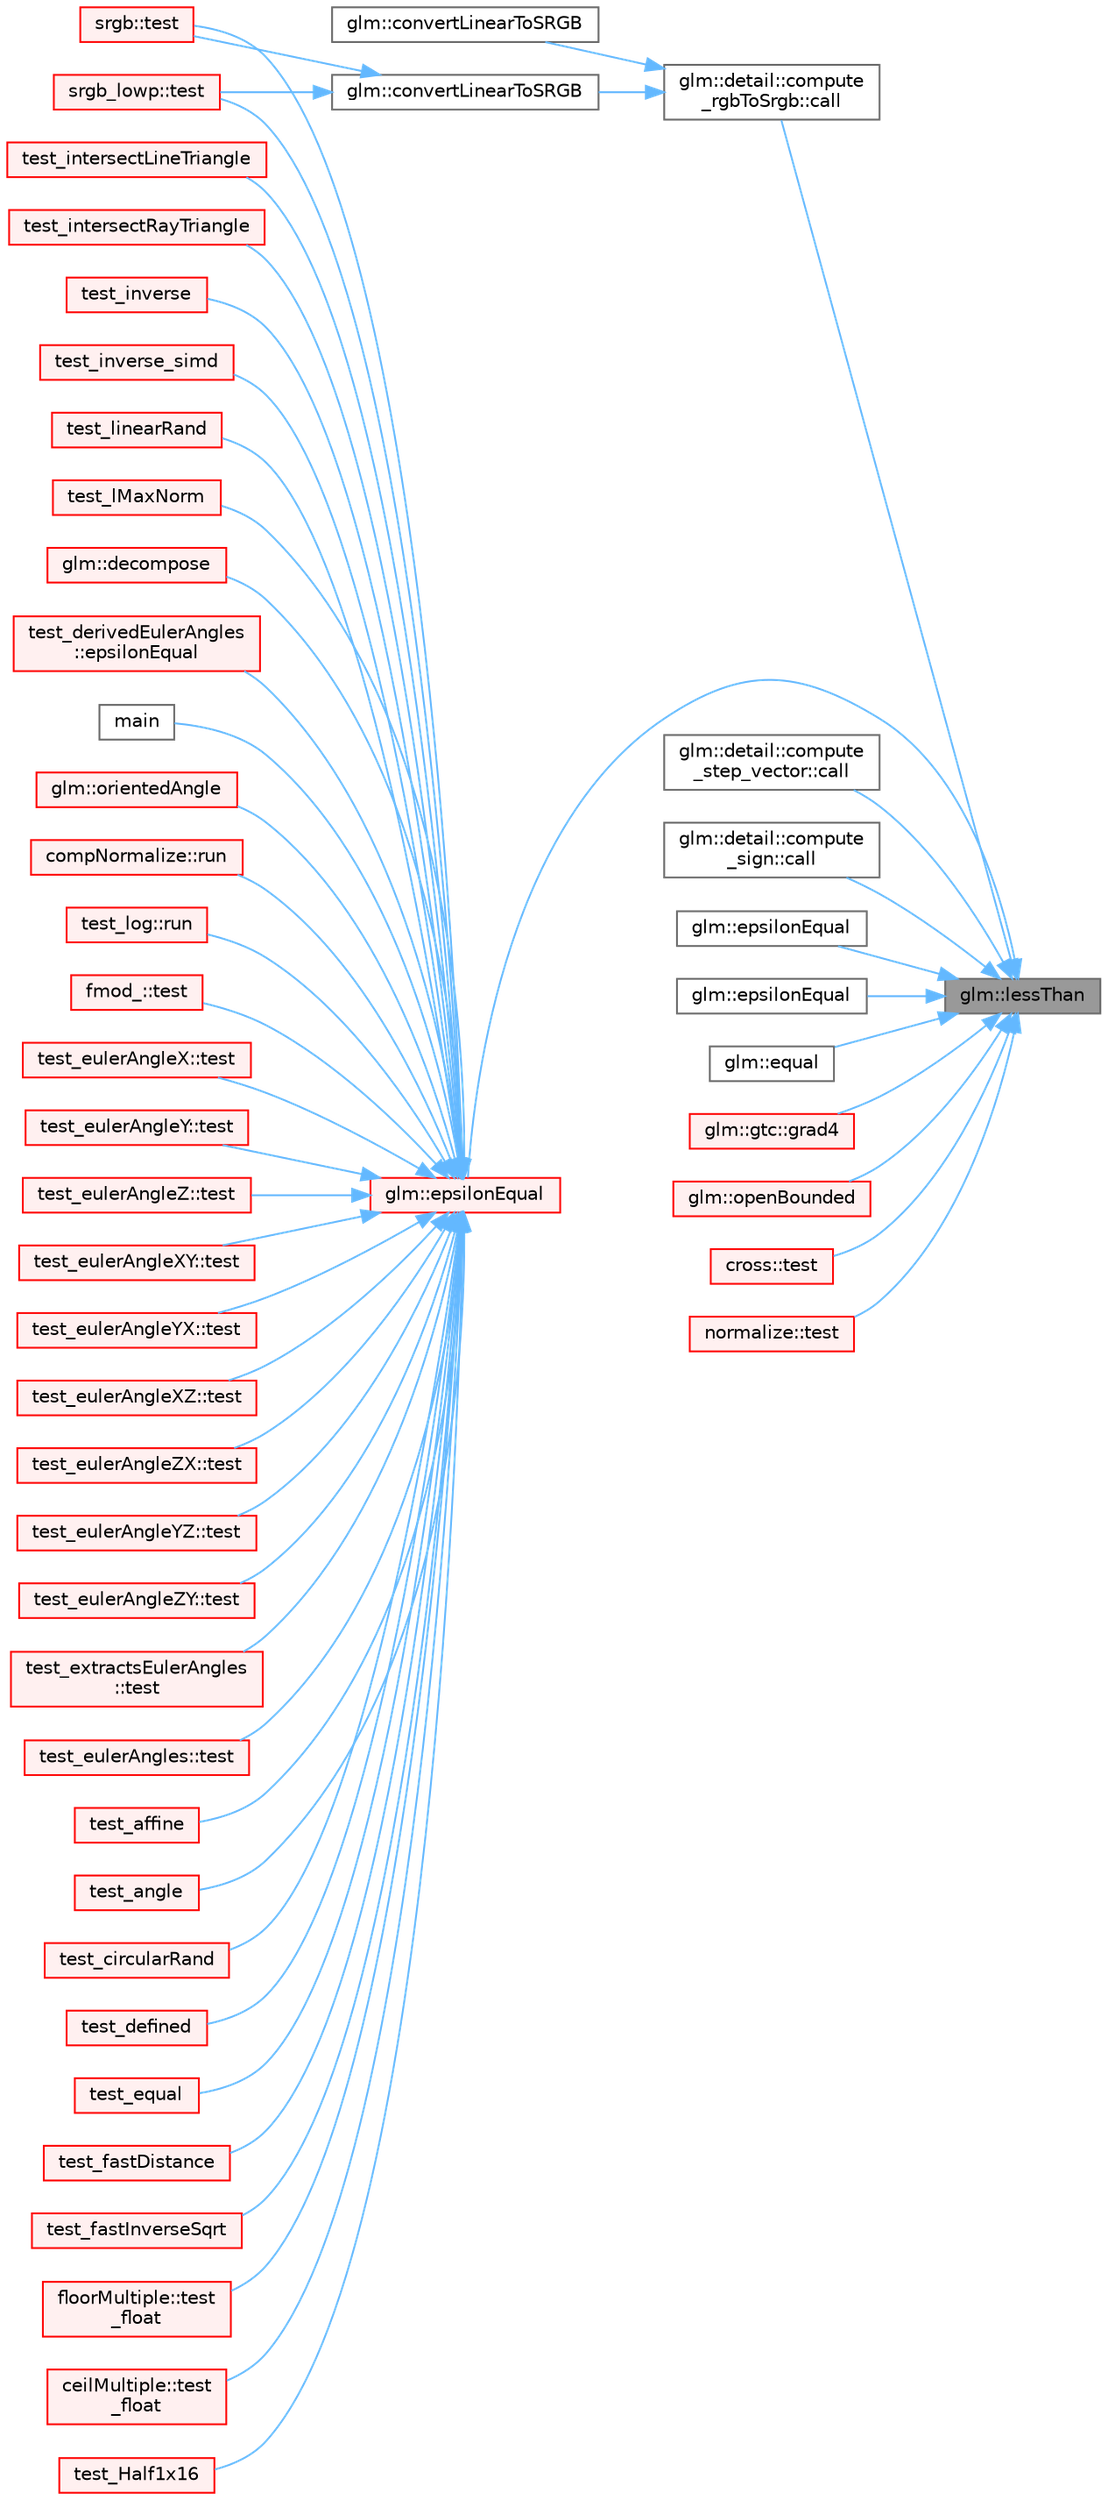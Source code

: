 digraph "glm::lessThan"
{
 // LATEX_PDF_SIZE
  bgcolor="transparent";
  edge [fontname=Helvetica,fontsize=10,labelfontname=Helvetica,labelfontsize=10];
  node [fontname=Helvetica,fontsize=10,shape=box,height=0.2,width=0.4];
  rankdir="RL";
  Node1 [id="Node000001",label="glm::lessThan",height=0.2,width=0.4,color="gray40", fillcolor="grey60", style="filled", fontcolor="black",tooltip=" "];
  Node1 -> Node2 [id="edge103_Node000001_Node000002",dir="back",color="steelblue1",style="solid",tooltip=" "];
  Node2 [id="Node000002",label="glm::detail::compute\l_rgbToSrgb::call",height=0.2,width=0.4,color="grey40", fillcolor="white", style="filled",URL="$structglm_1_1detail_1_1compute__rgb_to_srgb.html#afdd0ede6e9033fbb7bea07bd2291c0d5",tooltip=" "];
  Node2 -> Node3 [id="edge104_Node000002_Node000003",dir="back",color="steelblue1",style="solid",tooltip=" "];
  Node3 [id="Node000003",label="glm::convertLinearToSRGB",height=0.2,width=0.4,color="grey40", fillcolor="white", style="filled",URL="$group__gtc__color__space.html#ga12a34c560bb2db262bd02605d99aa512",tooltip=" "];
  Node3 -> Node4 [id="edge105_Node000003_Node000004",dir="back",color="steelblue1",style="solid",tooltip=" "];
  Node4 [id="Node000004",label="srgb::test",height=0.2,width=0.4,color="red", fillcolor="#FFF0F0", style="filled",URL="$namespacesrgb.html#a4e0b1bbf06b627d0d497aad862b7ae31",tooltip=" "];
  Node3 -> Node6 [id="edge106_Node000003_Node000006",dir="back",color="steelblue1",style="solid",tooltip=" "];
  Node6 [id="Node000006",label="srgb_lowp::test",height=0.2,width=0.4,color="red", fillcolor="#FFF0F0", style="filled",URL="$namespacesrgb__lowp.html#afce906cc4ffbbe3aed3ae262f6e24b50",tooltip=" "];
  Node2 -> Node7 [id="edge107_Node000002_Node000007",dir="back",color="steelblue1",style="solid",tooltip=" "];
  Node7 [id="Node000007",label="glm::convertLinearToSRGB",height=0.2,width=0.4,color="grey40", fillcolor="white", style="filled",URL="$group__gtc__color__space.html#gad83b66b8bbc0f9f1436ed49decc40bb7",tooltip=" "];
  Node1 -> Node8 [id="edge108_Node000001_Node000008",dir="back",color="steelblue1",style="solid",tooltip=" "];
  Node8 [id="Node000008",label="glm::detail::compute\l_step_vector::call",height=0.2,width=0.4,color="grey40", fillcolor="white", style="filled",URL="$structglm_1_1detail_1_1compute__step__vector.html#a0164d7cb03db7e6dd61a910f455e783c",tooltip=" "];
  Node1 -> Node9 [id="edge109_Node000001_Node000009",dir="back",color="steelblue1",style="solid",tooltip=" "];
  Node9 [id="Node000009",label="glm::detail::compute\l_sign::call",height=0.2,width=0.4,color="grey40", fillcolor="white", style="filled",URL="$structglm_1_1detail_1_1compute__sign.html#a4697a36f7f65ecc6cc8ff25c829123e4",tooltip=" "];
  Node1 -> Node10 [id="edge110_Node000001_Node000010",dir="back",color="steelblue1",style="solid",tooltip=" "];
  Node10 [id="Node000010",label="glm::epsilonEqual",height=0.2,width=0.4,color="grey40", fillcolor="white", style="filled",URL="$namespaceglm.html#a8ebc8eae19ad02eab7a278e28fc95ab9",tooltip=" "];
  Node1 -> Node11 [id="edge111_Node000001_Node000011",dir="back",color="steelblue1",style="solid",tooltip=" "];
  Node11 [id="Node000011",label="glm::epsilonEqual",height=0.2,width=0.4,color="red", fillcolor="#FFF0F0", style="filled",URL="$group__gtc__epsilon.html#ga7f8df975688289781ee26998c73d6798",tooltip=" "];
  Node11 -> Node12 [id="edge112_Node000011_Node000012",dir="back",color="steelblue1",style="solid",tooltip=" "];
  Node12 [id="Node000012",label="glm::decompose",height=0.2,width=0.4,color="red", fillcolor="#FFF0F0", style="filled",URL="$group__gtx__matrix__decompose.html#gac0e342656ba09a9bc97c57182ba73124",tooltip=" "];
  Node11 -> Node14 [id="edge113_Node000011_Node000014",dir="back",color="steelblue1",style="solid",tooltip=" "];
  Node14 [id="Node000014",label="test_derivedEulerAngles\l::epsilonEqual",height=0.2,width=0.4,color="red", fillcolor="#FFF0F0", style="filled",URL="$namespacetest__derived_euler_angles.html#acaf3bf1b20ad39ca8663c2e75334dda0",tooltip=" "];
  Node11 -> Node17 [id="edge114_Node000011_Node000017",dir="back",color="steelblue1",style="solid",tooltip=" "];
  Node17 [id="Node000017",label="main",height=0.2,width=0.4,color="grey40", fillcolor="white", style="filled",URL="$_classes_2lib_2glm_2test_2gtx_2gtx__exterior__product_8cpp.html#ae66f6b31b5ad750f1fe042a706a4e3d4",tooltip=" "];
  Node11 -> Node18 [id="edge115_Node000011_Node000018",dir="back",color="steelblue1",style="solid",tooltip=" "];
  Node18 [id="Node000018",label="glm::orientedAngle",height=0.2,width=0.4,color="red", fillcolor="#FFF0F0", style="filled",URL="$group__gtx__vector__angle.html#ga9556a803dce87fe0f42fdabe4ebba1d5",tooltip=" "];
  Node11 -> Node22 [id="edge116_Node000011_Node000022",dir="back",color="steelblue1",style="solid",tooltip=" "];
  Node22 [id="Node000022",label="compNormalize::run",height=0.2,width=0.4,color="red", fillcolor="#FFF0F0", style="filled",URL="$namespacecomp_normalize.html#a2b2daaeedac16238c20c06777a9e0a4b",tooltip=" "];
  Node11 -> Node24 [id="edge117_Node000011_Node000024",dir="back",color="steelblue1",style="solid",tooltip=" "];
  Node24 [id="Node000024",label="test_log::run",height=0.2,width=0.4,color="red", fillcolor="#FFF0F0", style="filled",URL="$namespacetest__log.html#a3a907e3dbc22a368240e8712bd614a98",tooltip=" "];
  Node11 -> Node4 [id="edge118_Node000011_Node000004",dir="back",color="steelblue1",style="solid",tooltip=" "];
  Node11 -> Node6 [id="edge119_Node000011_Node000006",dir="back",color="steelblue1",style="solid",tooltip=" "];
  Node11 -> Node26 [id="edge120_Node000011_Node000026",dir="back",color="steelblue1",style="solid",tooltip=" "];
  Node26 [id="Node000026",label="fmod_::test",height=0.2,width=0.4,color="red", fillcolor="#FFF0F0", style="filled",URL="$namespacefmod__.html#af0716e0ea870e2d82ad6d74cdd58966b",tooltip=" "];
  Node11 -> Node28 [id="edge121_Node000011_Node000028",dir="back",color="steelblue1",style="solid",tooltip=" "];
  Node28 [id="Node000028",label="test_eulerAngleX::test",height=0.2,width=0.4,color="red", fillcolor="#FFF0F0", style="filled",URL="$namespacetest__euler_angle_x.html#a29927bfd28a74b6e785bf69a62f0de43",tooltip=" "];
  Node11 -> Node29 [id="edge122_Node000011_Node000029",dir="back",color="steelblue1",style="solid",tooltip=" "];
  Node29 [id="Node000029",label="test_eulerAngleY::test",height=0.2,width=0.4,color="red", fillcolor="#FFF0F0", style="filled",URL="$namespacetest__euler_angle_y.html#afc84f914ee7ca893ee2fdbfae5dd6850",tooltip=" "];
  Node11 -> Node30 [id="edge123_Node000011_Node000030",dir="back",color="steelblue1",style="solid",tooltip=" "];
  Node30 [id="Node000030",label="test_eulerAngleZ::test",height=0.2,width=0.4,color="red", fillcolor="#FFF0F0", style="filled",URL="$namespacetest__euler_angle_z.html#a41fde8e06e1eb868ec213242617c9b35",tooltip=" "];
  Node11 -> Node31 [id="edge124_Node000011_Node000031",dir="back",color="steelblue1",style="solid",tooltip=" "];
  Node31 [id="Node000031",label="test_eulerAngleXY::test",height=0.2,width=0.4,color="red", fillcolor="#FFF0F0", style="filled",URL="$namespacetest__euler_angle_x_y.html#a563fbc39cab17aa9808a0ffdc561593d",tooltip=" "];
  Node11 -> Node32 [id="edge125_Node000011_Node000032",dir="back",color="steelblue1",style="solid",tooltip=" "];
  Node32 [id="Node000032",label="test_eulerAngleYX::test",height=0.2,width=0.4,color="red", fillcolor="#FFF0F0", style="filled",URL="$namespacetest__euler_angle_y_x.html#a01bb0e97e135011eed8e172254cf2406",tooltip=" "];
  Node11 -> Node33 [id="edge126_Node000011_Node000033",dir="back",color="steelblue1",style="solid",tooltip=" "];
  Node33 [id="Node000033",label="test_eulerAngleXZ::test",height=0.2,width=0.4,color="red", fillcolor="#FFF0F0", style="filled",URL="$namespacetest__euler_angle_x_z.html#ac3fd49c5cc6e5724e97921c03d6a2af0",tooltip=" "];
  Node11 -> Node34 [id="edge127_Node000011_Node000034",dir="back",color="steelblue1",style="solid",tooltip=" "];
  Node34 [id="Node000034",label="test_eulerAngleZX::test",height=0.2,width=0.4,color="red", fillcolor="#FFF0F0", style="filled",URL="$namespacetest__euler_angle_z_x.html#a2aa9839c45e12082db84727de664a08d",tooltip=" "];
  Node11 -> Node35 [id="edge128_Node000011_Node000035",dir="back",color="steelblue1",style="solid",tooltip=" "];
  Node35 [id="Node000035",label="test_eulerAngleYZ::test",height=0.2,width=0.4,color="red", fillcolor="#FFF0F0", style="filled",URL="$namespacetest__euler_angle_y_z.html#a5aed7105e842838b700d5b8fd77594db",tooltip=" "];
  Node11 -> Node36 [id="edge129_Node000011_Node000036",dir="back",color="steelblue1",style="solid",tooltip=" "];
  Node36 [id="Node000036",label="test_eulerAngleZY::test",height=0.2,width=0.4,color="red", fillcolor="#FFF0F0", style="filled",URL="$namespacetest__euler_angle_z_y.html#aa01c439a3565e0b078f749e2ca275cac",tooltip=" "];
  Node11 -> Node37 [id="edge130_Node000011_Node000037",dir="back",color="steelblue1",style="solid",tooltip=" "];
  Node37 [id="Node000037",label="test_extractsEulerAngles\l::test",height=0.2,width=0.4,color="red", fillcolor="#FFF0F0", style="filled",URL="$namespacetest__extracts_euler_angles.html#a874374838683e37d36d808893f779d98",tooltip=" "];
  Node11 -> Node38 [id="edge131_Node000011_Node000038",dir="back",color="steelblue1",style="solid",tooltip=" "];
  Node38 [id="Node000038",label="test_eulerAngles::test",height=0.2,width=0.4,color="red", fillcolor="#FFF0F0", style="filled",URL="$namespacetest__euler_angles.html#a6ffd249b45016cdfcd84e64e71520670",tooltip=" "];
  Node11 -> Node39 [id="edge132_Node000011_Node000039",dir="back",color="steelblue1",style="solid",tooltip=" "];
  Node39 [id="Node000039",label="test_affine",height=0.2,width=0.4,color="red", fillcolor="#FFF0F0", style="filled",URL="$_classes_2lib_2glm_2test_2gtc_2gtc__matrix__inverse_8cpp.html#af269569e1e1033b07011fc68830ded90",tooltip=" "];
  Node11 -> Node41 [id="edge133_Node000011_Node000041",dir="back",color="steelblue1",style="solid",tooltip=" "];
  Node41 [id="Node000041",label="test_angle",height=0.2,width=0.4,color="red", fillcolor="#FFF0F0", style="filled",URL="$_classes_2lib_2glm_2test_2gtx_2gtx__vector__angle_8cpp.html#a02e9696317651f48b70342d977cd4840",tooltip=" "];
  Node11 -> Node43 [id="edge134_Node000011_Node000043",dir="back",color="steelblue1",style="solid",tooltip=" "];
  Node43 [id="Node000043",label="test_circularRand",height=0.2,width=0.4,color="red", fillcolor="#FFF0F0", style="filled",URL="$_classes_2lib_2glm_2test_2gtc_2gtc__random_8cpp.html#ae6b5544a0ff85d1ff3a43dee616d6203",tooltip=" "];
  Node11 -> Node45 [id="edge135_Node000011_Node000045",dir="back",color="steelblue1",style="solid",tooltip=" "];
  Node45 [id="Node000045",label="test_defined",height=0.2,width=0.4,color="red", fillcolor="#FFF0F0", style="filled",URL="$_classes_2lib_2glm_2test_2gtc_2gtc__epsilon_8cpp.html#a5e611f9d6bc8005f6834ecbd0484f9d0",tooltip=" "];
  Node11 -> Node47 [id="edge136_Node000011_Node000047",dir="back",color="steelblue1",style="solid",tooltip=" "];
  Node47 [id="Node000047",label="test_equal",height=0.2,width=0.4,color="red", fillcolor="#FFF0F0", style="filled",URL="$_classes_2lib_2glm_2test_2gtc_2gtc__epsilon_8cpp.html#ab87001cd74ca5c68e64cabddc087c3e7",tooltip=" "];
  Node11 -> Node49 [id="edge137_Node000011_Node000049",dir="back",color="steelblue1",style="solid",tooltip=" "];
  Node49 [id="Node000049",label="test_fastDistance",height=0.2,width=0.4,color="red", fillcolor="#FFF0F0", style="filled",URL="$_classes_2lib_2glm_2test_2gtx_2gtx__fast__square__root_8cpp.html#a8df80ca28ed30ec7e64856dd2d5155c8",tooltip=" "];
  Node11 -> Node51 [id="edge138_Node000011_Node000051",dir="back",color="steelblue1",style="solid",tooltip=" "];
  Node51 [id="Node000051",label="test_fastInverseSqrt",height=0.2,width=0.4,color="red", fillcolor="#FFF0F0", style="filled",URL="$_classes_2lib_2glm_2test_2gtx_2gtx__fast__square__root_8cpp.html#a91b6db837247a3c6084ec64561767483",tooltip=" "];
  Node11 -> Node52 [id="edge139_Node000011_Node000052",dir="back",color="steelblue1",style="solid",tooltip=" "];
  Node52 [id="Node000052",label="floorMultiple::test\l_float",height=0.2,width=0.4,color="red", fillcolor="#FFF0F0", style="filled",URL="$namespacefloor_multiple.html#a6cfaa6dc74a6673a21d9441eb4c1eaa3",tooltip=" "];
  Node11 -> Node55 [id="edge140_Node000011_Node000055",dir="back",color="steelblue1",style="solid",tooltip=" "];
  Node55 [id="Node000055",label="ceilMultiple::test\l_float",height=0.2,width=0.4,color="red", fillcolor="#FFF0F0", style="filled",URL="$namespaceceil_multiple.html#a9aeb5673341e5e7f43b0885375daed6d",tooltip=" "];
  Node11 -> Node57 [id="edge141_Node000011_Node000057",dir="back",color="steelblue1",style="solid",tooltip=" "];
  Node57 [id="Node000057",label="test_Half1x16",height=0.2,width=0.4,color="red", fillcolor="#FFF0F0", style="filled",URL="$_classes_2lib_2glm_2test_2gtc_2gtc__packing_8cpp.html#af51579c8488598f8f63e78a7da290e72",tooltip=" "];
  Node11 -> Node59 [id="edge142_Node000011_Node000059",dir="back",color="steelblue1",style="solid",tooltip=" "];
  Node59 [id="Node000059",label="test_intersectLineTriangle",height=0.2,width=0.4,color="red", fillcolor="#FFF0F0", style="filled",URL="$_classes_2lib_2glm_2test_2gtx_2gtx__intersect_8cpp.html#a811e8cc10921ea64974d5f3ced499ecc",tooltip=" "];
  Node11 -> Node61 [id="edge143_Node000011_Node000061",dir="back",color="steelblue1",style="solid",tooltip=" "];
  Node61 [id="Node000061",label="test_intersectRayTriangle",height=0.2,width=0.4,color="red", fillcolor="#FFF0F0", style="filled",URL="$_classes_2lib_2glm_2test_2gtx_2gtx__intersect_8cpp.html#a74209133ac680e03ad083aef1e042402",tooltip=" "];
  Node11 -> Node62 [id="edge144_Node000011_Node000062",dir="back",color="steelblue1",style="solid",tooltip=" "];
  Node62 [id="Node000062",label="test_inverse",height=0.2,width=0.4,color="red", fillcolor="#FFF0F0", style="filled",URL="$_classes_2lib_2glm_2test_2core_2core__func__matrix_8cpp.html#a7c7c3ef3d24c7264a6d5994f37387983",tooltip=" "];
  Node11 -> Node64 [id="edge145_Node000011_Node000064",dir="back",color="steelblue1",style="solid",tooltip=" "];
  Node64 [id="Node000064",label="test_inverse_simd",height=0.2,width=0.4,color="red", fillcolor="#FFF0F0", style="filled",URL="$_classes_2lib_2glm_2test_2core_2core__func__matrix_8cpp.html#ad058fedbe8c4b595a68f4437832c14d3",tooltip=" "];
  Node11 -> Node65 [id="edge146_Node000011_Node000065",dir="back",color="steelblue1",style="solid",tooltip=" "];
  Node65 [id="Node000065",label="test_linearRand",height=0.2,width=0.4,color="red", fillcolor="#FFF0F0", style="filled",URL="$_classes_2lib_2glm_2test_2gtc_2gtc__random_8cpp.html#a1d17f02ae626f45e2adaf6f48657d16e",tooltip=" "];
  Node11 -> Node66 [id="edge147_Node000011_Node000066",dir="back",color="steelblue1",style="solid",tooltip=" "];
  Node66 [id="Node000066",label="test_lMaxNorm",height=0.2,width=0.4,color="red", fillcolor="#FFF0F0", style="filled",URL="$_classes_2lib_2glm_2test_2gtx_2gtx__norm_8cpp.html#a43222db3b1438780f1948bb584abc645",tooltip=" "];
  Node1 -> Node106 [id="edge148_Node000001_Node000106",dir="back",color="steelblue1",style="solid",tooltip=" "];
  Node106 [id="Node000106",label="glm::epsilonEqual",height=0.2,width=0.4,color="grey40", fillcolor="white", style="filled",URL="$namespaceglm.html#a95cb3d773c594941747fce0d73a6ee7a",tooltip=" "];
  Node1 -> Node107 [id="edge149_Node000001_Node000107",dir="back",color="steelblue1",style="solid",tooltip=" "];
  Node107 [id="Node000107",label="glm::equal",height=0.2,width=0.4,color="grey40", fillcolor="white", style="filled",URL="$group__ext__quaternion__relational.html#gab2cc1cbed20d6b5a9d718b5346f6f770",tooltip=" "];
  Node1 -> Node108 [id="edge150_Node000001_Node000108",dir="back",color="steelblue1",style="solid",tooltip=" "];
  Node108 [id="Node000108",label="glm::gtc::grad4",height=0.2,width=0.4,color="red", fillcolor="#FFF0F0", style="filled",URL="$namespaceglm_1_1gtc.html#a1085d6d4cf4b29925c0182ab049651ba",tooltip=" "];
  Node1 -> Node110 [id="edge151_Node000001_Node000110",dir="back",color="steelblue1",style="solid",tooltip=" "];
  Node110 [id="Node000110",label="glm::openBounded",height=0.2,width=0.4,color="red", fillcolor="#FFF0F0", style="filled",URL="$group__gtx__common.html#ga57a2d78fae57ab5483d49060044340f2",tooltip=" "];
  Node1 -> Node112 [id="edge152_Node000001_Node000112",dir="back",color="steelblue1",style="solid",tooltip=" "];
  Node112 [id="Node000112",label="cross::test",height=0.2,width=0.4,color="red", fillcolor="#FFF0F0", style="filled",URL="$namespacecross.html#afa9e81fb7c3dcc0e6cf3a69d79ca2249",tooltip=" "];
  Node1 -> Node114 [id="edge153_Node000001_Node000114",dir="back",color="steelblue1",style="solid",tooltip=" "];
  Node114 [id="Node000114",label="normalize::test",height=0.2,width=0.4,color="red", fillcolor="#FFF0F0", style="filled",URL="$namespacenormalize.html#ac96fc0956a705fe7339415fc74fdbb03",tooltip=" "];
}
